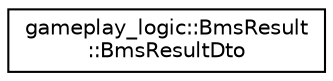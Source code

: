 digraph "Graphical Class Hierarchy"
{
 // LATEX_PDF_SIZE
  edge [fontname="Helvetica",fontsize="10",labelfontname="Helvetica",labelfontsize="10"];
  node [fontname="Helvetica",fontsize="10",shape=record];
  rankdir="LR";
  Node0 [label="gameplay_logic::BmsResult\l::BmsResultDto",height=0.2,width=0.4,color="black", fillcolor="white", style="filled",URL="$structgameplay__logic_1_1BmsResult_1_1BmsResultDto.html",tooltip=" "];
}
